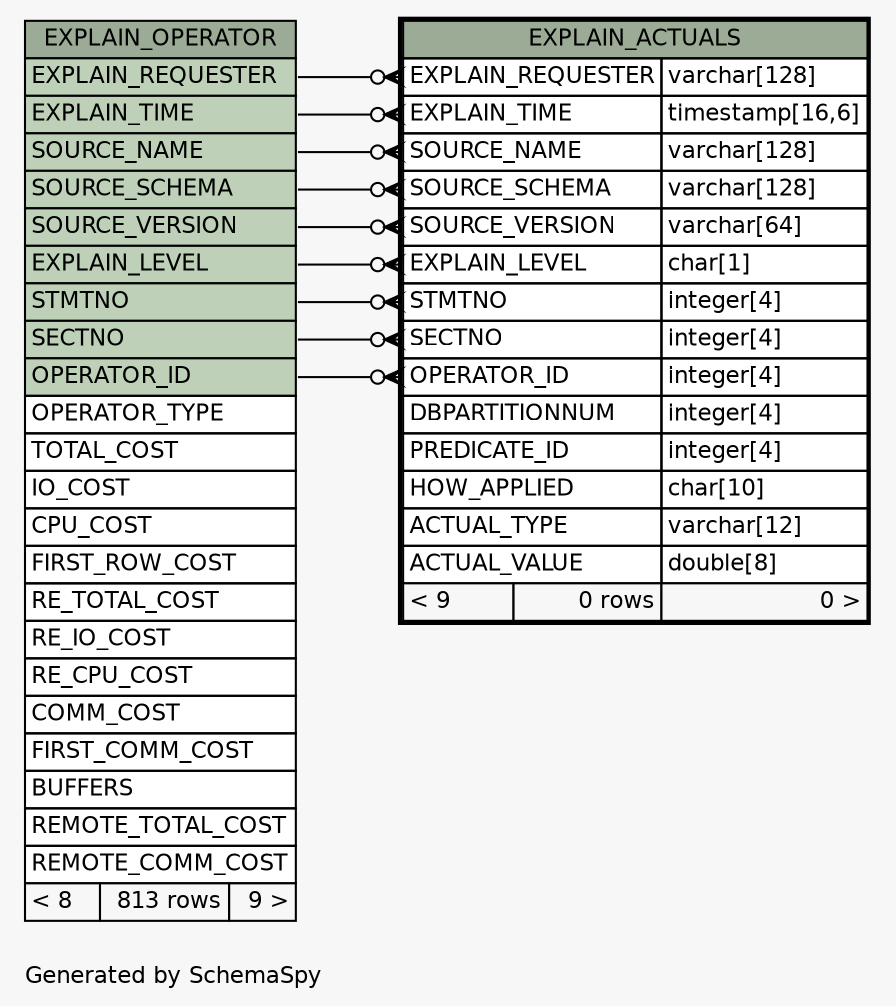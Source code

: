 // dot 2.38.0 on Windows 10 10.0
// SchemaSpy rev Unknown
digraph "oneDegreeRelationshipsDiagram" {
  graph [
    rankdir="RL"
    bgcolor="#f7f7f7"
    label="\nGenerated by SchemaSpy"
    labeljust="l"
    nodesep="0.18"
    ranksep="0.46"
    fontname="Helvetica"
    fontsize="11"
  ];
  node [
    fontname="Helvetica"
    fontsize="11"
    shape="plaintext"
  ];
  edge [
    arrowsize="0.8"
  ];
  "EXPLAIN_ACTUALS":"EXPLAIN_LEVEL":w -> "EXPLAIN_OPERATOR":"EXPLAIN_LEVEL":e [arrowhead=none dir=back arrowtail=crowodot];
  "EXPLAIN_ACTUALS":"EXPLAIN_REQUESTER":w -> "EXPLAIN_OPERATOR":"EXPLAIN_REQUESTER":e [arrowhead=none dir=back arrowtail=crowodot];
  "EXPLAIN_ACTUALS":"EXPLAIN_TIME":w -> "EXPLAIN_OPERATOR":"EXPLAIN_TIME":e [arrowhead=none dir=back arrowtail=crowodot];
  "EXPLAIN_ACTUALS":"OPERATOR_ID":w -> "EXPLAIN_OPERATOR":"OPERATOR_ID":e [arrowhead=none dir=back arrowtail=crowodot];
  "EXPLAIN_ACTUALS":"SECTNO":w -> "EXPLAIN_OPERATOR":"SECTNO":e [arrowhead=none dir=back arrowtail=crowodot];
  "EXPLAIN_ACTUALS":"SOURCE_NAME":w -> "EXPLAIN_OPERATOR":"SOURCE_NAME":e [arrowhead=none dir=back arrowtail=crowodot];
  "EXPLAIN_ACTUALS":"SOURCE_SCHEMA":w -> "EXPLAIN_OPERATOR":"SOURCE_SCHEMA":e [arrowhead=none dir=back arrowtail=crowodot];
  "EXPLAIN_ACTUALS":"SOURCE_VERSION":w -> "EXPLAIN_OPERATOR":"SOURCE_VERSION":e [arrowhead=none dir=back arrowtail=crowodot];
  "EXPLAIN_ACTUALS":"STMTNO":w -> "EXPLAIN_OPERATOR":"STMTNO":e [arrowhead=none dir=back arrowtail=crowodot];
  "EXPLAIN_ACTUALS" [
    label=<
    <TABLE BORDER="2" CELLBORDER="1" CELLSPACING="0" BGCOLOR="#ffffff">
      <TR><TD COLSPAN="3" BGCOLOR="#9bab96" ALIGN="CENTER">EXPLAIN_ACTUALS</TD></TR>
      <TR><TD PORT="EXPLAIN_REQUESTER" COLSPAN="2" ALIGN="LEFT">EXPLAIN_REQUESTER</TD><TD PORT="EXPLAIN_REQUESTER.type" ALIGN="LEFT">varchar[128]</TD></TR>
      <TR><TD PORT="EXPLAIN_TIME" COLSPAN="2" ALIGN="LEFT">EXPLAIN_TIME</TD><TD PORT="EXPLAIN_TIME.type" ALIGN="LEFT">timestamp[16,6]</TD></TR>
      <TR><TD PORT="SOURCE_NAME" COLSPAN="2" ALIGN="LEFT">SOURCE_NAME</TD><TD PORT="SOURCE_NAME.type" ALIGN="LEFT">varchar[128]</TD></TR>
      <TR><TD PORT="SOURCE_SCHEMA" COLSPAN="2" ALIGN="LEFT">SOURCE_SCHEMA</TD><TD PORT="SOURCE_SCHEMA.type" ALIGN="LEFT">varchar[128]</TD></TR>
      <TR><TD PORT="SOURCE_VERSION" COLSPAN="2" ALIGN="LEFT">SOURCE_VERSION</TD><TD PORT="SOURCE_VERSION.type" ALIGN="LEFT">varchar[64]</TD></TR>
      <TR><TD PORT="EXPLAIN_LEVEL" COLSPAN="2" ALIGN="LEFT">EXPLAIN_LEVEL</TD><TD PORT="EXPLAIN_LEVEL.type" ALIGN="LEFT">char[1]</TD></TR>
      <TR><TD PORT="STMTNO" COLSPAN="2" ALIGN="LEFT">STMTNO</TD><TD PORT="STMTNO.type" ALIGN="LEFT">integer[4]</TD></TR>
      <TR><TD PORT="SECTNO" COLSPAN="2" ALIGN="LEFT">SECTNO</TD><TD PORT="SECTNO.type" ALIGN="LEFT">integer[4]</TD></TR>
      <TR><TD PORT="OPERATOR_ID" COLSPAN="2" ALIGN="LEFT">OPERATOR_ID</TD><TD PORT="OPERATOR_ID.type" ALIGN="LEFT">integer[4]</TD></TR>
      <TR><TD PORT="DBPARTITIONNUM" COLSPAN="2" ALIGN="LEFT">DBPARTITIONNUM</TD><TD PORT="DBPARTITIONNUM.type" ALIGN="LEFT">integer[4]</TD></TR>
      <TR><TD PORT="PREDICATE_ID" COLSPAN="2" ALIGN="LEFT">PREDICATE_ID</TD><TD PORT="PREDICATE_ID.type" ALIGN="LEFT">integer[4]</TD></TR>
      <TR><TD PORT="HOW_APPLIED" COLSPAN="2" ALIGN="LEFT">HOW_APPLIED</TD><TD PORT="HOW_APPLIED.type" ALIGN="LEFT">char[10]</TD></TR>
      <TR><TD PORT="ACTUAL_TYPE" COLSPAN="2" ALIGN="LEFT">ACTUAL_TYPE</TD><TD PORT="ACTUAL_TYPE.type" ALIGN="LEFT">varchar[12]</TD></TR>
      <TR><TD PORT="ACTUAL_VALUE" COLSPAN="2" ALIGN="LEFT">ACTUAL_VALUE</TD><TD PORT="ACTUAL_VALUE.type" ALIGN="LEFT">double[8]</TD></TR>
      <TR><TD ALIGN="LEFT" BGCOLOR="#f7f7f7">&lt; 9</TD><TD ALIGN="RIGHT" BGCOLOR="#f7f7f7">0 rows</TD><TD ALIGN="RIGHT" BGCOLOR="#f7f7f7">0 &gt;</TD></TR>
    </TABLE>>
    URL="EXPLAIN_ACTUALS.html"
    tooltip="EXPLAIN_ACTUALS"
  ];
  "EXPLAIN_OPERATOR" [
    label=<
    <TABLE BORDER="0" CELLBORDER="1" CELLSPACING="0" BGCOLOR="#ffffff">
      <TR><TD COLSPAN="3" BGCOLOR="#9bab96" ALIGN="CENTER">EXPLAIN_OPERATOR</TD></TR>
      <TR><TD PORT="EXPLAIN_REQUESTER" COLSPAN="3" BGCOLOR="#bed1b8" ALIGN="LEFT">EXPLAIN_REQUESTER</TD></TR>
      <TR><TD PORT="EXPLAIN_TIME" COLSPAN="3" BGCOLOR="#bed1b8" ALIGN="LEFT">EXPLAIN_TIME</TD></TR>
      <TR><TD PORT="SOURCE_NAME" COLSPAN="3" BGCOLOR="#bed1b8" ALIGN="LEFT">SOURCE_NAME</TD></TR>
      <TR><TD PORT="SOURCE_SCHEMA" COLSPAN="3" BGCOLOR="#bed1b8" ALIGN="LEFT">SOURCE_SCHEMA</TD></TR>
      <TR><TD PORT="SOURCE_VERSION" COLSPAN="3" BGCOLOR="#bed1b8" ALIGN="LEFT">SOURCE_VERSION</TD></TR>
      <TR><TD PORT="EXPLAIN_LEVEL" COLSPAN="3" BGCOLOR="#bed1b8" ALIGN="LEFT">EXPLAIN_LEVEL</TD></TR>
      <TR><TD PORT="STMTNO" COLSPAN="3" BGCOLOR="#bed1b8" ALIGN="LEFT">STMTNO</TD></TR>
      <TR><TD PORT="SECTNO" COLSPAN="3" BGCOLOR="#bed1b8" ALIGN="LEFT">SECTNO</TD></TR>
      <TR><TD PORT="OPERATOR_ID" COLSPAN="3" BGCOLOR="#bed1b8" ALIGN="LEFT">OPERATOR_ID</TD></TR>
      <TR><TD PORT="OPERATOR_TYPE" COLSPAN="3" ALIGN="LEFT">OPERATOR_TYPE</TD></TR>
      <TR><TD PORT="TOTAL_COST" COLSPAN="3" ALIGN="LEFT">TOTAL_COST</TD></TR>
      <TR><TD PORT="IO_COST" COLSPAN="3" ALIGN="LEFT">IO_COST</TD></TR>
      <TR><TD PORT="CPU_COST" COLSPAN="3" ALIGN="LEFT">CPU_COST</TD></TR>
      <TR><TD PORT="FIRST_ROW_COST" COLSPAN="3" ALIGN="LEFT">FIRST_ROW_COST</TD></TR>
      <TR><TD PORT="RE_TOTAL_COST" COLSPAN="3" ALIGN="LEFT">RE_TOTAL_COST</TD></TR>
      <TR><TD PORT="RE_IO_COST" COLSPAN="3" ALIGN="LEFT">RE_IO_COST</TD></TR>
      <TR><TD PORT="RE_CPU_COST" COLSPAN="3" ALIGN="LEFT">RE_CPU_COST</TD></TR>
      <TR><TD PORT="COMM_COST" COLSPAN="3" ALIGN="LEFT">COMM_COST</TD></TR>
      <TR><TD PORT="FIRST_COMM_COST" COLSPAN="3" ALIGN="LEFT">FIRST_COMM_COST</TD></TR>
      <TR><TD PORT="BUFFERS" COLSPAN="3" ALIGN="LEFT">BUFFERS</TD></TR>
      <TR><TD PORT="REMOTE_TOTAL_COST" COLSPAN="3" ALIGN="LEFT">REMOTE_TOTAL_COST</TD></TR>
      <TR><TD PORT="REMOTE_COMM_COST" COLSPAN="3" ALIGN="LEFT">REMOTE_COMM_COST</TD></TR>
      <TR><TD ALIGN="LEFT" BGCOLOR="#f7f7f7">&lt; 8</TD><TD ALIGN="RIGHT" BGCOLOR="#f7f7f7">813 rows</TD><TD ALIGN="RIGHT" BGCOLOR="#f7f7f7">9 &gt;</TD></TR>
    </TABLE>>
    URL="EXPLAIN_OPERATOR.html"
    tooltip="EXPLAIN_OPERATOR"
  ];
}
